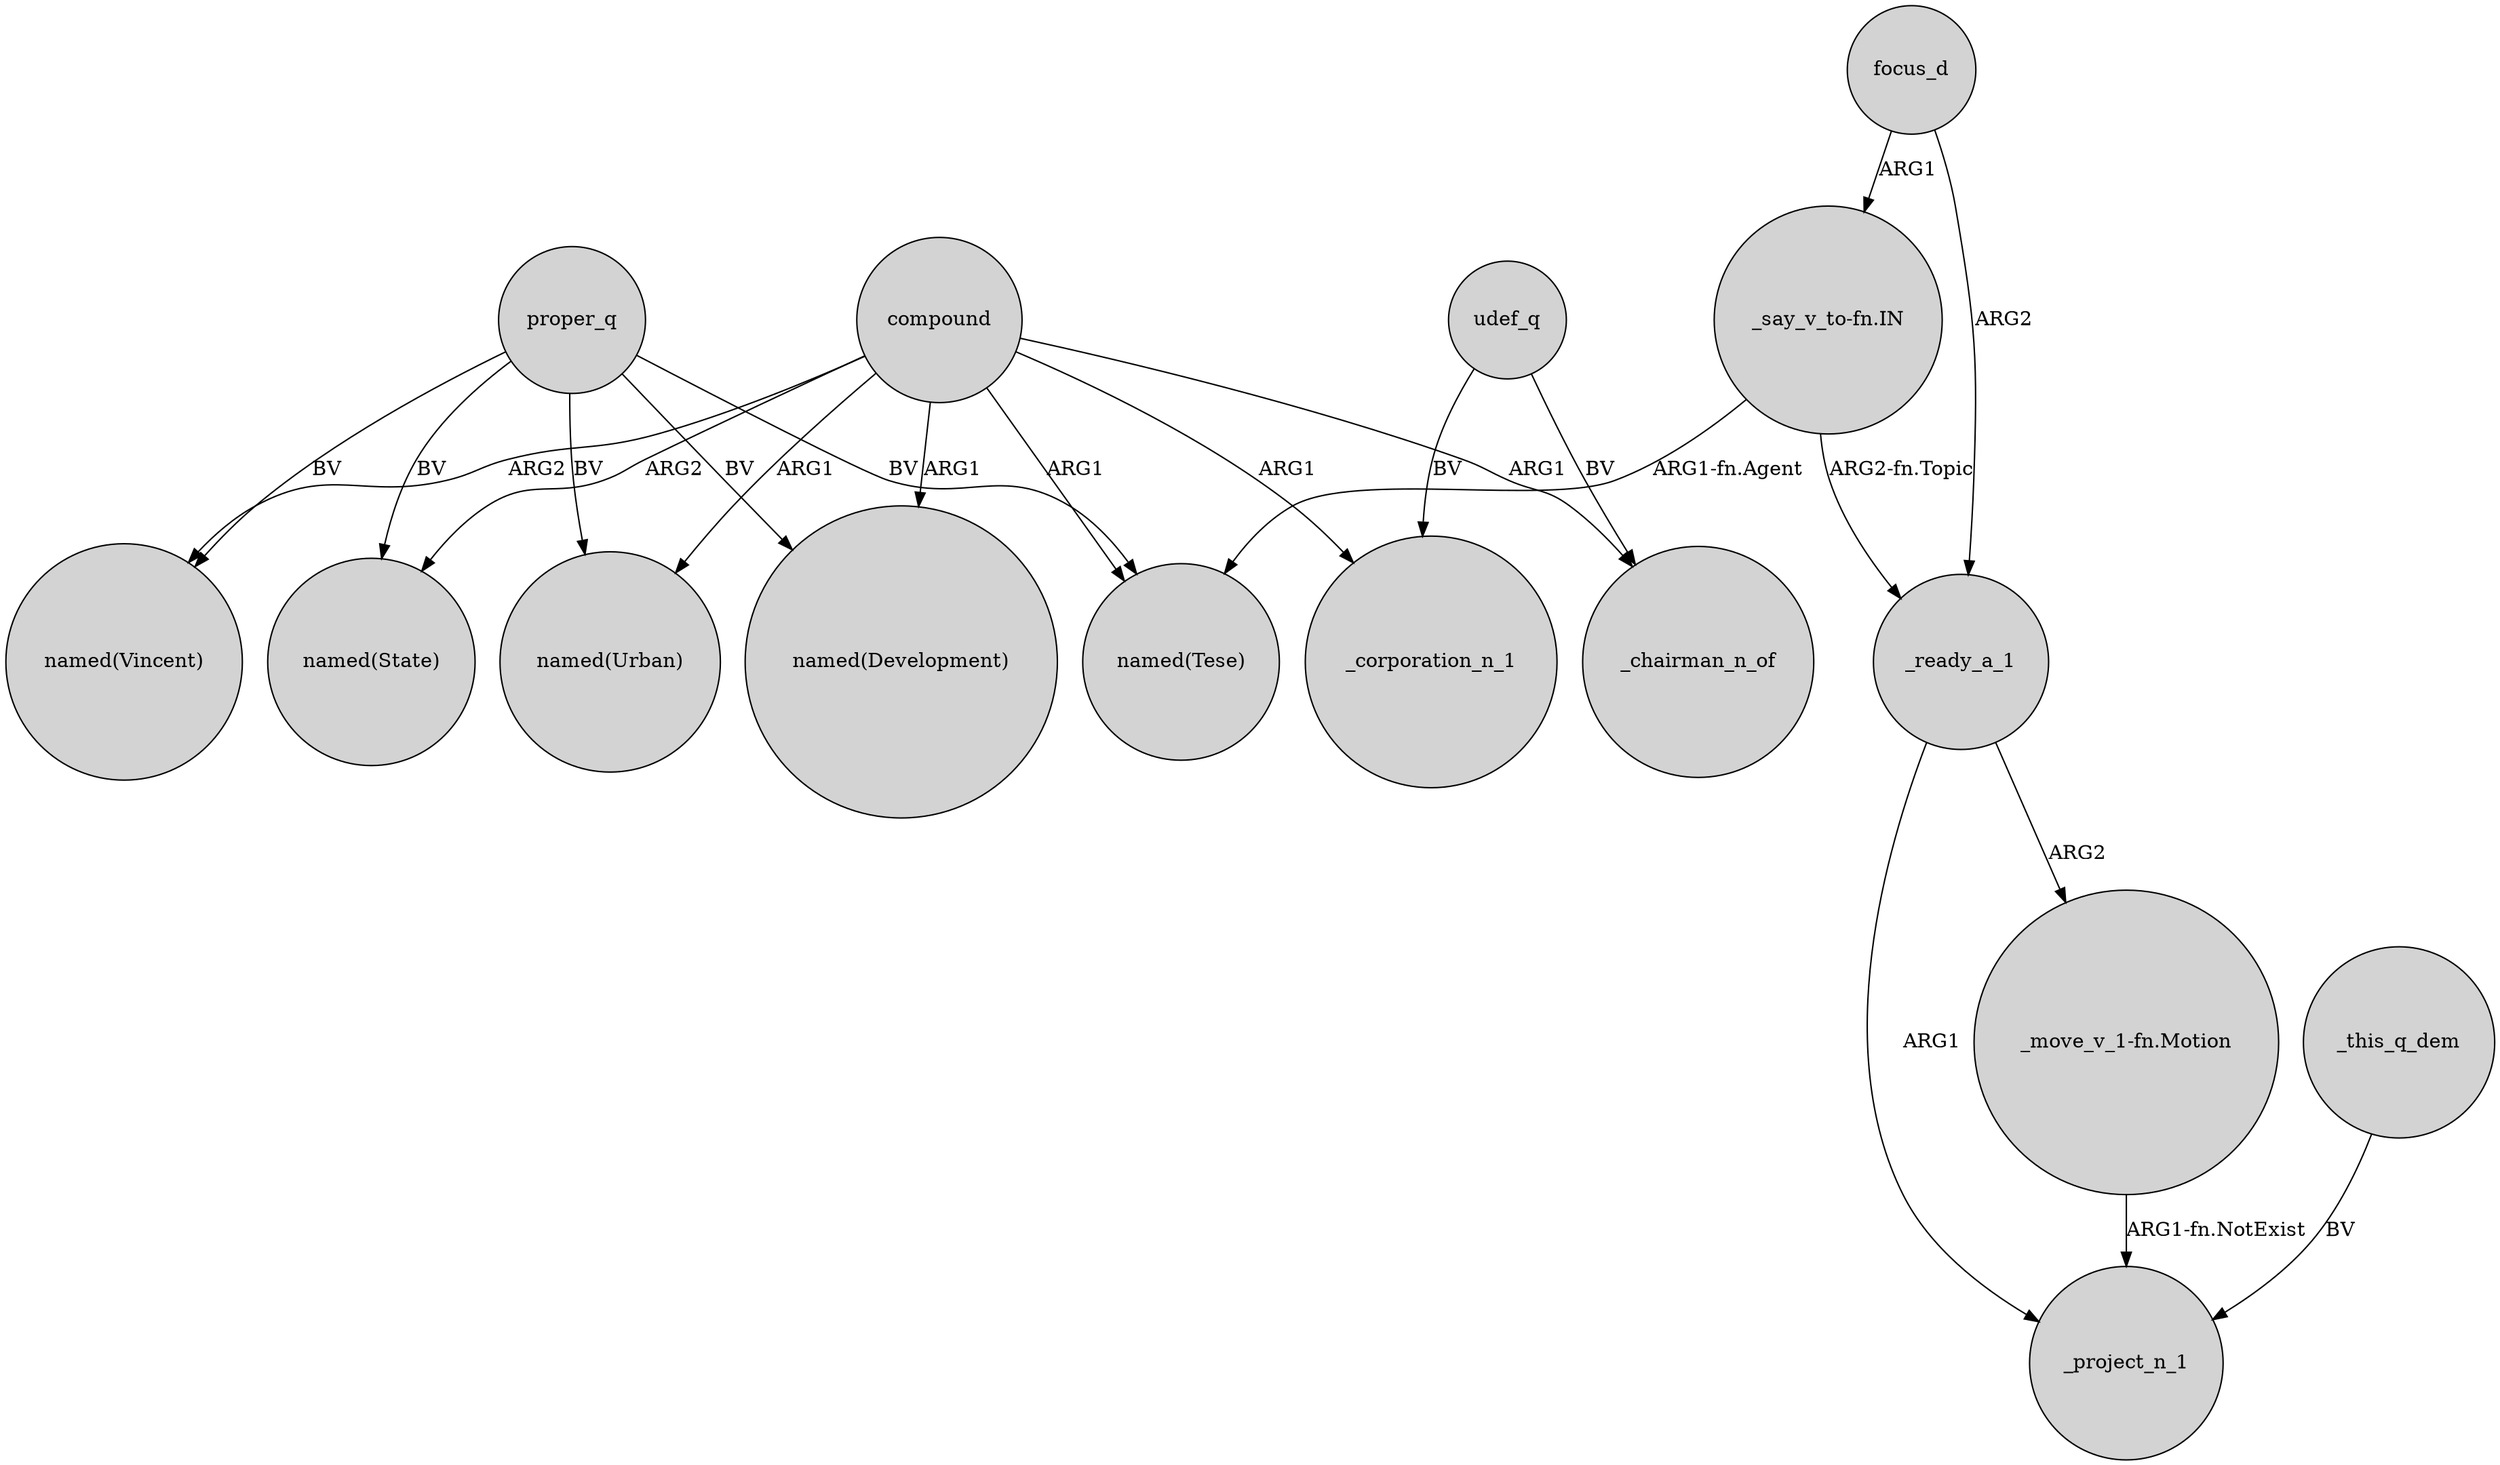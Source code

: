 digraph {
	node [shape=circle style=filled]
	compound -> "named(Urban)" [label=ARG1]
	compound -> _chairman_n_of [label=ARG1]
	"_say_v_to-fn.IN" -> _ready_a_1 [label="ARG2-fn.Topic"]
	"_move_v_1-fn.Motion" -> _project_n_1 [label="ARG1-fn.NotExist"]
	proper_q -> "named(Development)" [label=BV]
	proper_q -> "named(Urban)" [label=BV]
	_ready_a_1 -> _project_n_1 [label=ARG1]
	compound -> "named(Vincent)" [label=ARG2]
	proper_q -> "named(Vincent)" [label=BV]
	udef_q -> _chairman_n_of [label=BV]
	compound -> "named(State)" [label=ARG2]
	udef_q -> _corporation_n_1 [label=BV]
	_ready_a_1 -> "_move_v_1-fn.Motion" [label=ARG2]
	compound -> _corporation_n_1 [label=ARG1]
	focus_d -> _ready_a_1 [label=ARG2]
	compound -> "named(Tese)" [label=ARG1]
	_this_q_dem -> _project_n_1 [label=BV]
	proper_q -> "named(State)" [label=BV]
	"_say_v_to-fn.IN" -> "named(Tese)" [label="ARG1-fn.Agent"]
	compound -> "named(Development)" [label=ARG1]
	proper_q -> "named(Tese)" [label=BV]
	focus_d -> "_say_v_to-fn.IN" [label=ARG1]
}
